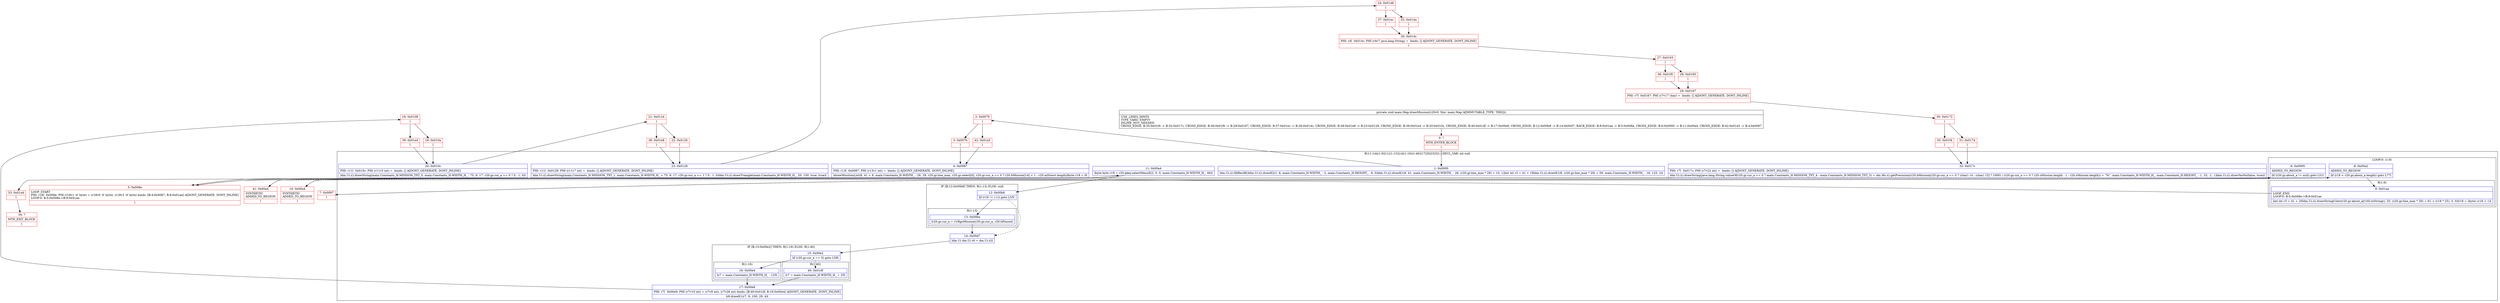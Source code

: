 digraph "CFG formain.Map.drawMission()V" {
subgraph cluster_Region_600573050 {
label = "R(11:1|4|(1:9)|11|(1:13)|14|(1:16)(1:40)|17|20|23|32) | DECL_VAR: int null\l";
node [shape=record,color=blue];
Node_1 [shape=record,label="{1\:\ 0x0000|ldm.Ui.i().fillRectB()ldm.Ui.i().drawK2(1, 6, main.Constants_H.WIDTH_ \- 2, main.Constants_H.HEIGHT_ \- 6, 0)ldm.Ui.i().drawK1(8, 41, main.Constants_H.WIDTH_ \- 26, (r20.gr.line_max * 29) + 10, 1)lint int r3 = 41 + 18ldm.Ui.i().drawK1(8, (r20.gr.line_max * 29) + 59, main.Constants_H.WIDTH_ \- 16, 125, 2)l}"];
Node_4 [shape=record,label="{4\:\ 0x0087|PHI: r13l  0x0087: PHI (r13v1 int) =  binds: [] A[DONT_GENERATE, DONT_INLINE]\l|ldrawMisstionList(8, 41 + 6, main.Constants_H.WIDTH_ \- 26, 29, r20.gr.line_max, r20.gr.select[0], r20.gr.cur_a == 0 ? r20.bMission[14] + 1 : r20.mDirect.length)lbyte r18 = 0l}"];
subgraph cluster_LoopRegion_852044317 {
label = "LOOP:0: (1:9)";
node [shape=record,color=blue];
Node_6 [shape=record,label="{6\:\ 0x0095|ADDED_TO_REGION\l|lif (r20.gr.about_a != null) goto L51l}"];
Node_8 [shape=record,label="{8\:\ 0x00a2|ADDED_TO_REGION\l|lif (r18 \< r20.gr.about_a.length) goto L77l}"];
subgraph cluster_Region_1348846380 {
label = "R(1:9)";
node [shape=record,color=blue];
Node_9 [shape=record,label="{9\:\ 0x01ae|LOOP_END\lLOOP:0: B:5:0x008e\-\>B:9:0x01ae\l|lint int r3 = 41 + 20ldm.Ui.i().drawStringColor(r20.gr.about_a[r18].toString(), 25, (r20.gr.line_max * 29) + 61 + (r18 * 25), 3, 0)lr18 = (byte) (r18 + 1)l}"];
}
}
Node_11 [shape=record,label="{11\:\ 0x00a4|lbyte byte r19 = r20.pkey.selectMenuX(2, 0, 0, main.Constants_H.WIDTH_H_, 40)l}"];
subgraph cluster_IfRegion_318852294 {
label = "IF [B:12:0x00b8] THEN: R(1:13) ELSE: null";
node [shape=record,color=blue];
Node_12 [shape=record,label="{12\:\ 0x00b8|lif (r19 != (\-1)) goto L55l}"];
subgraph cluster_Region_1353540872 {
label = "R(1:13)";
node [shape=record,color=blue];
Node_13 [shape=record,label="{13\:\ 0x00ba|lr20.gr.cur_a = r19lgoMission(r20.gr.cur_a, r20.bPause)l}"];
}
}
Node_14 [shape=record,label="{14\:\ 0x00d7|ldm.Ui dm.Ui r6 = dm.Ui.i()l}"];
subgraph cluster_IfRegion_1415113890 {
label = "IF [B:15:0x00e2] THEN: R(1:16) ELSE: R(1:40)";
node [shape=record,color=blue];
Node_15 [shape=record,label="{15\:\ 0x00e2|lif (r20.gr.cur_a == 0) goto L58l}"];
subgraph cluster_Region_1431170596 {
label = "R(1:16)";
node [shape=record,color=blue];
Node_16 [shape=record,label="{16\:\ 0x00e4|lr7 = main.Constants_H.WIDTH_H_ \- 125l}"];
}
subgraph cluster_Region_726607042 {
label = "R(1:40)";
node [shape=record,color=blue];
Node_40 [shape=record,label="{40\:\ 0x01df|lr7 = main.Constants_H.WIDTH_H_ + 25l}"];
}
}
Node_17 [shape=record,label="{17\:\ 0x00e9|PHI: r7l  0x00e9: PHI (r7v10 int) = (r7v9 int), (r7v28 int) binds: [B:40:0x01df, B:16:0x00e4] A[DONT_GENERATE, DONT_INLINE]\l|lr6.drawK1(r7, 9, 100, 29, 4)l}"];
Node_20 [shape=record,label="{20\:\ 0x010c|PHI: r11l  0x010c: PHI (r11v5 int) =  binds: [] A[DONT_GENERATE, DONT_INLINE]\l|ldm.Ui.i().drawString(main.Constants_H.MISSION_TXT_0, main.Constants_H.WIDTH_H_ \- 75, 9, 17, r20.gr.cur_a == 0 ? 0 : 1, 0)l}"];
Node_23 [shape=record,label="{23\:\ 0x0128|PHI: r11l  0x0128: PHI (r11v7 int) =  binds: [] A[DONT_GENERATE, DONT_INLINE]\l|ldm.Ui.i().drawString(main.Constants_H.MISSION_TXT_1, main.Constants_H.WIDTH_H_ + 75, 9, 17, r20.gr.cur_a == 1 ? 0 : 1, 0)ldm.Ui.i().drawTriangle(main.Constants_H.WIDTH_H_, 20, 150, true, true)l}"];
Node_32 [shape=record,label="{32\:\ 0x017c|PHI: r7l  0x017c: PHI (r7v22 int) =  binds: [] A[DONT_GENERATE, DONT_INLINE]\l|ldm.Ui.i().drawString(java.lang.String.valueOf(r20.gr.cur_a == 0 ? main.Constants_H.MISSION_TXT_4 : main.Constants_H.MISSION_TXT_5) + dm.Ms.i().getPrecision((r20.bMission[r20.gr.cur_a == 0 ? (char) 14 : (char) 15] * 1000) \/ (r20.gr.cur_a == 0 ? r20.sMission.length \- 1 : r20.sMission.length)) + \"%\", main.Constants_H.WIDTH_H_, main.Constants_H.HEIGHT_ \- 1, 33, \-1, 1)ldm.Ui.i().drawYesNo(false, true)l}"];
}
Node_0 [shape=record,color=red,label="{0\:\ ?|MTH_ENTER_BLOCK\l|l}"];
Node_2 [shape=record,color=red,label="{2\:\ 0x0079|l}"];
Node_3 [shape=record,color=red,label="{3\:\ 0x007b|l}"];
Node_5 [shape=record,color=red,label="{5\:\ 0x008e|LOOP_START\lPHI: r18l  0x008e: PHI (r18v1 'd' byte) = (r18v0 'd' byte), (r18v2 'd' byte) binds: [B:4:0x0087, B:9:0x01ae] A[DONT_GENERATE, DONT_INLINE]\lLOOP:0: B:5:0x008e\-\>B:9:0x01ae\l|l}"];
Node_7 [shape=record,color=red,label="{7\:\ 0x0097|l}"];
Node_10 [shape=record,color=red,label="{10\:\ 0x00a4|SYNTHETIC\lADDED_TO_REGION\l|l}"];
Node_18 [shape=record,color=red,label="{18\:\ 0x0108|l}"];
Node_19 [shape=record,color=red,label="{19\:\ 0x010a|l}"];
Node_21 [shape=record,color=red,label="{21\:\ 0x0124|l}"];
Node_22 [shape=record,color=red,label="{22\:\ 0x0126|l}"];
Node_24 [shape=record,color=red,label="{24\:\ 0x0148|l}"];
Node_25 [shape=record,color=red,label="{25\:\ 0x014a|l}"];
Node_26 [shape=record,color=red,label="{26\:\ 0x014c|PHI: r4l  0x014c: PHI (r4v7 java.lang.String) =  binds: [] A[DONT_GENERATE, DONT_INLINE]\l|l}"];
Node_27 [shape=record,color=red,label="{27\:\ 0x0163|l}"];
Node_28 [shape=record,color=red,label="{28\:\ 0x0165|l}"];
Node_29 [shape=record,color=red,label="{29\:\ 0x0167|PHI: r7l  0x0167: PHI (r7v17 char) =  binds: [] A[DONT_GENERATE, DONT_INLINE]\l|l}"];
Node_30 [shape=record,color=red,label="{30\:\ 0x0172|l}"];
Node_31 [shape=record,color=red,label="{31\:\ 0x0174|l}"];
Node_33 [shape=record,color=red,label="{33\:\ 0x01a4|l}"];
Node_34 [shape=record,color=red,label="{34\:\ ?|MTH_EXIT_BLOCK\l|l}"];
Node_35 [shape=record,color=red,label="{35\:\ 0x01f4|l}"];
Node_36 [shape=record,color=red,label="{36\:\ 0x01f0|l}"];
Node_37 [shape=record,color=red,label="{37\:\ 0x01ec|l}"];
Node_38 [shape=record,color=red,label="{38\:\ 0x01e8|l}"];
Node_39 [shape=record,color=red,label="{39\:\ 0x01e4|l}"];
Node_41 [shape=record,color=red,label="{41\:\ 0x00a4|SYNTHETIC\lADDED_TO_REGION\l|l}"];
Node_42 [shape=record,color=red,label="{42\:\ 0x01a5|l}"];
MethodNode[shape=record,label="{private void main.Map.drawMission((r20v0 'this' main.Map A[IMMUTABLE_TYPE, THIS]))  | USE_LINES_HINTS\lTYPE_VARS: EMPTY\lINLINE_NOT_NEEDED\lCROSS_EDGE: B:35:0x01f4 \-\> B:32:0x017c, CROSS_EDGE: B:36:0x01f0 \-\> B:29:0x0167, CROSS_EDGE: B:37:0x01ec \-\> B:26:0x014c, CROSS_EDGE: B:38:0x01e8 \-\> B:23:0x0128, CROSS_EDGE: B:39:0x01e4 \-\> B:20:0x010c, CROSS_EDGE: B:40:0x01df \-\> B:17:0x00e9, CROSS_EDGE: B:12:0x00b8 \-\> B:14:0x00d7, BACK_EDGE: B:9:0x01ae \-\> B:5:0x008e, CROSS_EDGE: B:6:0x0095 \-\> B:11:0x00a4, CROSS_EDGE: B:42:0x01a5 \-\> B:4:0x0087\l}"];
MethodNode -> Node_0;
Node_1 -> Node_2;
Node_4 -> Node_5;
Node_6 -> Node_7;
Node_6 -> Node_41[style=dashed];
Node_8 -> Node_9;
Node_8 -> Node_10[style=dashed];
Node_9 -> Node_5;
Node_11 -> Node_12;
Node_12 -> Node_13;
Node_12 -> Node_14[style=dashed];
Node_13 -> Node_14;
Node_14 -> Node_15;
Node_15 -> Node_16;
Node_15 -> Node_40[style=dashed];
Node_16 -> Node_17;
Node_40 -> Node_17;
Node_17 -> Node_18;
Node_20 -> Node_21;
Node_23 -> Node_24;
Node_32 -> Node_33;
Node_0 -> Node_1;
Node_2 -> Node_3;
Node_2 -> Node_42;
Node_3 -> Node_4;
Node_5 -> Node_6;
Node_7 -> Node_8;
Node_10 -> Node_11;
Node_18 -> Node_19;
Node_18 -> Node_39;
Node_19 -> Node_20;
Node_21 -> Node_22;
Node_21 -> Node_38;
Node_22 -> Node_23;
Node_24 -> Node_25;
Node_24 -> Node_37;
Node_25 -> Node_26;
Node_26 -> Node_27;
Node_27 -> Node_28;
Node_27 -> Node_36;
Node_28 -> Node_29;
Node_29 -> Node_30;
Node_30 -> Node_31;
Node_30 -> Node_35;
Node_31 -> Node_32;
Node_33 -> Node_34;
Node_35 -> Node_32;
Node_36 -> Node_29;
Node_37 -> Node_26;
Node_38 -> Node_23;
Node_39 -> Node_20;
Node_41 -> Node_11;
Node_42 -> Node_4;
}


